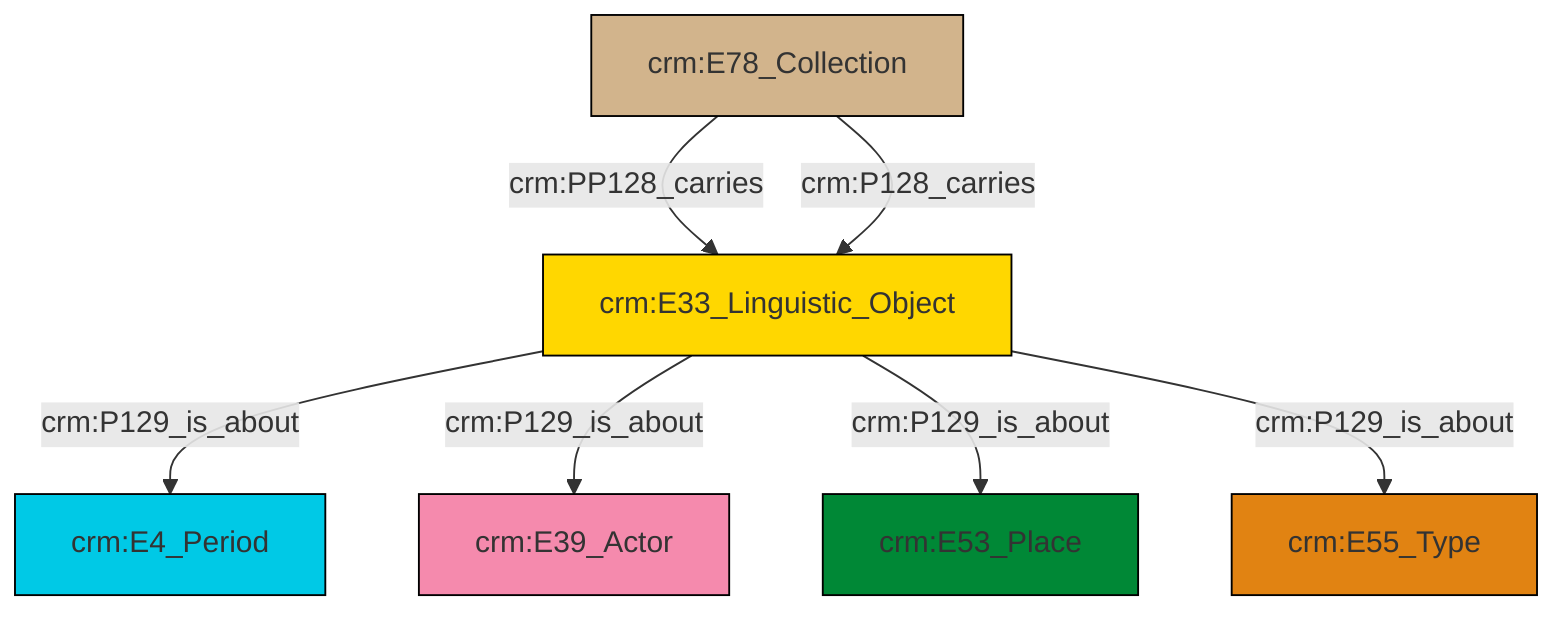 graph TD
classDef Literal fill:#f2f2f2,stroke:#000000;
classDef CRM_Entity fill:#FFFFFF,stroke:#000000;
classDef Temporal_Entity fill:#00C9E6, stroke:#000000;
classDef Type fill:#E18312, stroke:#000000;
classDef Time-Span fill:#2C9C91, stroke:#000000;
classDef Appellation fill:#FFEB7F, stroke:#000000;
classDef Place fill:#008836, stroke:#000000;
classDef Persistent_Item fill:#B266B2, stroke:#000000;
classDef Conceptual_Object fill:#FFD700, stroke:#000000;
classDef Physical_Thing fill:#D2B48C, stroke:#000000;
classDef Actor fill:#f58aad, stroke:#000000;
classDef PC_Classes fill:#4ce600, stroke:#000000;
classDef Multi fill:#cccccc,stroke:#000000;

0["crm:E78_Collection"]:::Physical_Thing -->|crm:PP128_carries| 1["crm:E33_Linguistic_Object"]:::Conceptual_Object
1["crm:E33_Linguistic_Object"]:::Conceptual_Object -->|crm:P129_is_about| 2["crm:E4_Period"]:::Temporal_Entity
1["crm:E33_Linguistic_Object"]:::Conceptual_Object -->|crm:P129_is_about| 3["crm:E39_Actor"]:::Actor
1["crm:E33_Linguistic_Object"]:::Conceptual_Object -->|crm:P129_is_about| 9["crm:E53_Place"]:::Place
1["crm:E33_Linguistic_Object"]:::Conceptual_Object -->|crm:P129_is_about| 7["crm:E55_Type"]:::Type
0["crm:E78_Collection"]:::Physical_Thing -->|crm:P128_carries| 1["crm:E33_Linguistic_Object"]:::Conceptual_Object